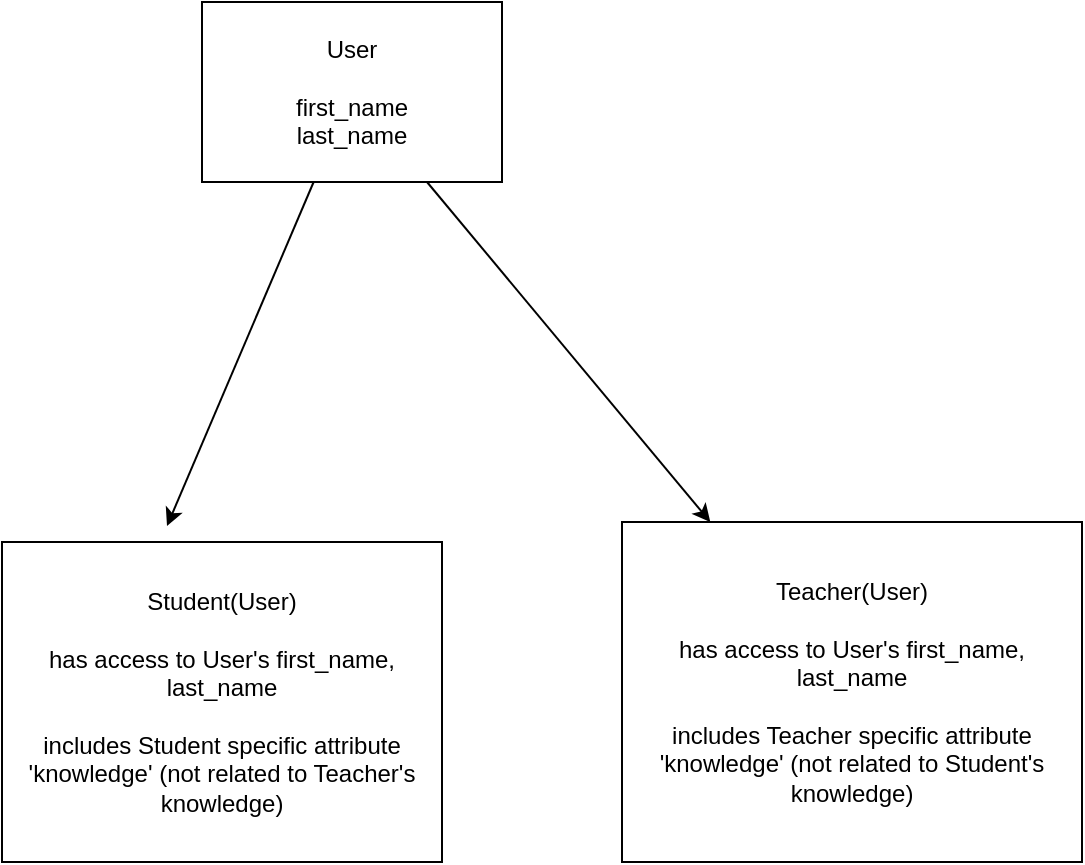 <mxfile>
    <diagram id="2MWxOuIkq_q8rJrH-G6c" name="Page-1">
        <mxGraphModel dx="605" dy="326" grid="1" gridSize="10" guides="1" tooltips="1" connect="1" arrows="1" fold="1" page="1" pageScale="1" pageWidth="850" pageHeight="1100" math="0" shadow="0">
            <root>
                <mxCell id="0"/>
                <mxCell id="1" parent="0"/>
                <mxCell id="4" style="edgeStyle=none;html=1;" edge="1" parent="1" source="2" target="3">
                    <mxGeometry relative="1" as="geometry"/>
                </mxCell>
                <mxCell id="6" style="edgeStyle=none;html=1;entryX=0.375;entryY=-0.05;entryDx=0;entryDy=0;entryPerimeter=0;" edge="1" parent="1" source="2" target="5">
                    <mxGeometry relative="1" as="geometry"/>
                </mxCell>
                <mxCell id="2" value="User&lt;br&gt;&lt;br&gt;first_name&lt;br&gt;last_name" style="whiteSpace=wrap;html=1;" vertex="1" parent="1">
                    <mxGeometry x="270" y="90" width="150" height="90" as="geometry"/>
                </mxCell>
                <mxCell id="3" value="Teacher(User)&lt;br&gt;&lt;br&gt;has access to User's first_name, last_name&lt;br&gt;&lt;br&gt;includes Teacher specific attribute 'knowledge' (not related to Student's knowledge)" style="whiteSpace=wrap;html=1;" vertex="1" parent="1">
                    <mxGeometry x="480" y="350" width="230" height="170" as="geometry"/>
                </mxCell>
                <mxCell id="5" value="Student(User)&lt;br&gt;&lt;br&gt;has access to User's first_name, last_name&lt;br&gt;&lt;br&gt;includes Student specific attribute 'knowledge' (not related to Teacher's knowledge)" style="whiteSpace=wrap;html=1;" vertex="1" parent="1">
                    <mxGeometry x="170" y="360" width="220" height="160" as="geometry"/>
                </mxCell>
            </root>
        </mxGraphModel>
    </diagram>
</mxfile>